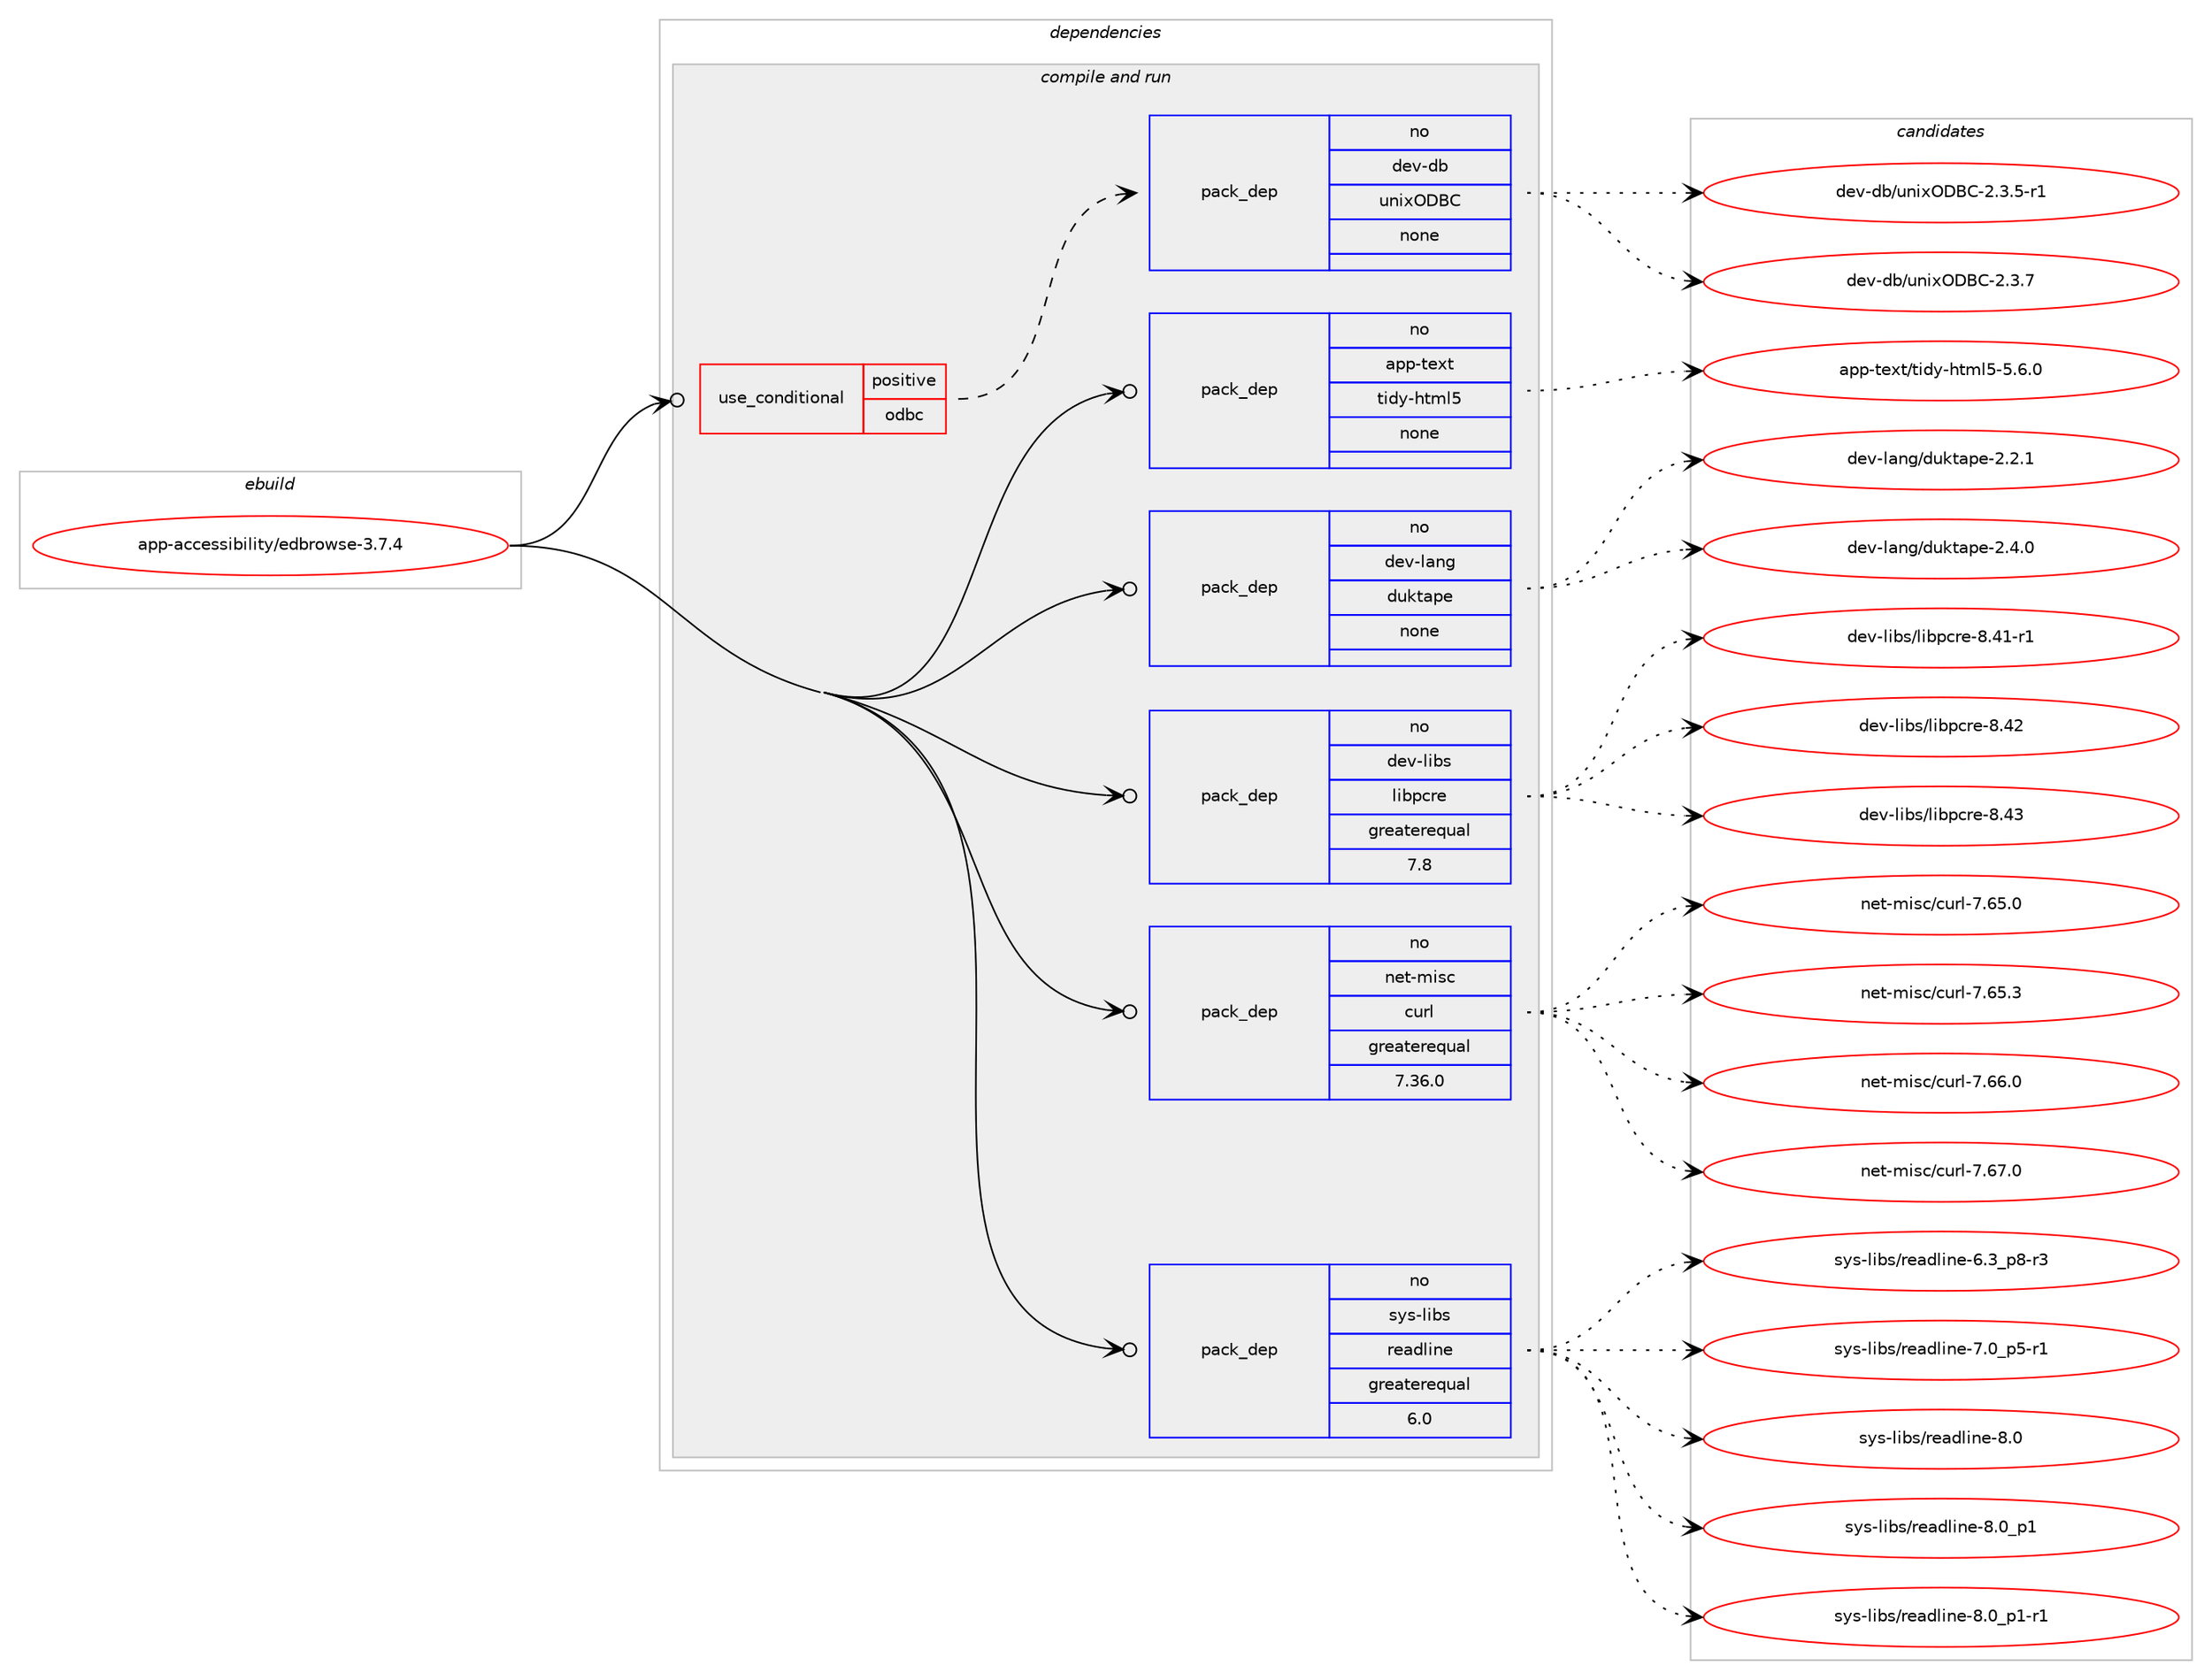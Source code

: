 digraph prolog {

# *************
# Graph options
# *************

newrank=true;
concentrate=true;
compound=true;
graph [rankdir=LR,fontname=Helvetica,fontsize=10,ranksep=1.5];#, ranksep=2.5, nodesep=0.2];
edge  [arrowhead=vee];
node  [fontname=Helvetica,fontsize=10];

# **********
# The ebuild
# **********

subgraph cluster_leftcol {
color=gray;
rank=same;
label=<<i>ebuild</i>>;
id [label="app-accessibility/edbrowse-3.7.4", color=red, width=4, href="../app-accessibility/edbrowse-3.7.4.svg"];
}

# ****************
# The dependencies
# ****************

subgraph cluster_midcol {
color=gray;
label=<<i>dependencies</i>>;
subgraph cluster_compile {
fillcolor="#eeeeee";
style=filled;
label=<<i>compile</i>>;
}
subgraph cluster_compileandrun {
fillcolor="#eeeeee";
style=filled;
label=<<i>compile and run</i>>;
subgraph cond110586 {
dependency464791 [label=<<TABLE BORDER="0" CELLBORDER="1" CELLSPACING="0" CELLPADDING="4"><TR><TD ROWSPAN="3" CELLPADDING="10">use_conditional</TD></TR><TR><TD>positive</TD></TR><TR><TD>odbc</TD></TR></TABLE>>, shape=none, color=red];
subgraph pack345759 {
dependency464792 [label=<<TABLE BORDER="0" CELLBORDER="1" CELLSPACING="0" CELLPADDING="4" WIDTH="220"><TR><TD ROWSPAN="6" CELLPADDING="30">pack_dep</TD></TR><TR><TD WIDTH="110">no</TD></TR><TR><TD>dev-db</TD></TR><TR><TD>unixODBC</TD></TR><TR><TD>none</TD></TR><TR><TD></TD></TR></TABLE>>, shape=none, color=blue];
}
dependency464791:e -> dependency464792:w [weight=20,style="dashed",arrowhead="vee"];
}
id:e -> dependency464791:w [weight=20,style="solid",arrowhead="odotvee"];
subgraph pack345760 {
dependency464793 [label=<<TABLE BORDER="0" CELLBORDER="1" CELLSPACING="0" CELLPADDING="4" WIDTH="220"><TR><TD ROWSPAN="6" CELLPADDING="30">pack_dep</TD></TR><TR><TD WIDTH="110">no</TD></TR><TR><TD>app-text</TD></TR><TR><TD>tidy-html5</TD></TR><TR><TD>none</TD></TR><TR><TD></TD></TR></TABLE>>, shape=none, color=blue];
}
id:e -> dependency464793:w [weight=20,style="solid",arrowhead="odotvee"];
subgraph pack345761 {
dependency464794 [label=<<TABLE BORDER="0" CELLBORDER="1" CELLSPACING="0" CELLPADDING="4" WIDTH="220"><TR><TD ROWSPAN="6" CELLPADDING="30">pack_dep</TD></TR><TR><TD WIDTH="110">no</TD></TR><TR><TD>dev-lang</TD></TR><TR><TD>duktape</TD></TR><TR><TD>none</TD></TR><TR><TD></TD></TR></TABLE>>, shape=none, color=blue];
}
id:e -> dependency464794:w [weight=20,style="solid",arrowhead="odotvee"];
subgraph pack345762 {
dependency464795 [label=<<TABLE BORDER="0" CELLBORDER="1" CELLSPACING="0" CELLPADDING="4" WIDTH="220"><TR><TD ROWSPAN="6" CELLPADDING="30">pack_dep</TD></TR><TR><TD WIDTH="110">no</TD></TR><TR><TD>dev-libs</TD></TR><TR><TD>libpcre</TD></TR><TR><TD>greaterequal</TD></TR><TR><TD>7.8</TD></TR></TABLE>>, shape=none, color=blue];
}
id:e -> dependency464795:w [weight=20,style="solid",arrowhead="odotvee"];
subgraph pack345763 {
dependency464796 [label=<<TABLE BORDER="0" CELLBORDER="1" CELLSPACING="0" CELLPADDING="4" WIDTH="220"><TR><TD ROWSPAN="6" CELLPADDING="30">pack_dep</TD></TR><TR><TD WIDTH="110">no</TD></TR><TR><TD>net-misc</TD></TR><TR><TD>curl</TD></TR><TR><TD>greaterequal</TD></TR><TR><TD>7.36.0</TD></TR></TABLE>>, shape=none, color=blue];
}
id:e -> dependency464796:w [weight=20,style="solid",arrowhead="odotvee"];
subgraph pack345764 {
dependency464797 [label=<<TABLE BORDER="0" CELLBORDER="1" CELLSPACING="0" CELLPADDING="4" WIDTH="220"><TR><TD ROWSPAN="6" CELLPADDING="30">pack_dep</TD></TR><TR><TD WIDTH="110">no</TD></TR><TR><TD>sys-libs</TD></TR><TR><TD>readline</TD></TR><TR><TD>greaterequal</TD></TR><TR><TD>6.0</TD></TR></TABLE>>, shape=none, color=blue];
}
id:e -> dependency464797:w [weight=20,style="solid",arrowhead="odotvee"];
}
subgraph cluster_run {
fillcolor="#eeeeee";
style=filled;
label=<<i>run</i>>;
}
}

# **************
# The candidates
# **************

subgraph cluster_choices {
rank=same;
color=gray;
label=<<i>candidates</i>>;

subgraph choice345759 {
color=black;
nodesep=1;
choice100101118451009847117110105120796866674550465146534511449 [label="dev-db/unixODBC-2.3.5-r1", color=red, width=4,href="../dev-db/unixODBC-2.3.5-r1.svg"];
choice10010111845100984711711010512079686667455046514655 [label="dev-db/unixODBC-2.3.7", color=red, width=4,href="../dev-db/unixODBC-2.3.7.svg"];
dependency464792:e -> choice100101118451009847117110105120796866674550465146534511449:w [style=dotted,weight="100"];
dependency464792:e -> choice10010111845100984711711010512079686667455046514655:w [style=dotted,weight="100"];
}
subgraph choice345760 {
color=black;
nodesep=1;
choice9711211245116101120116471161051001214510411610910853455346544648 [label="app-text/tidy-html5-5.6.0", color=red, width=4,href="../app-text/tidy-html5-5.6.0.svg"];
dependency464793:e -> choice9711211245116101120116471161051001214510411610910853455346544648:w [style=dotted,weight="100"];
}
subgraph choice345761 {
color=black;
nodesep=1;
choice10010111845108971101034710011710711697112101455046504649 [label="dev-lang/duktape-2.2.1", color=red, width=4,href="../dev-lang/duktape-2.2.1.svg"];
choice10010111845108971101034710011710711697112101455046524648 [label="dev-lang/duktape-2.4.0", color=red, width=4,href="../dev-lang/duktape-2.4.0.svg"];
dependency464794:e -> choice10010111845108971101034710011710711697112101455046504649:w [style=dotted,weight="100"];
dependency464794:e -> choice10010111845108971101034710011710711697112101455046524648:w [style=dotted,weight="100"];
}
subgraph choice345762 {
color=black;
nodesep=1;
choice100101118451081059811547108105981129911410145564652494511449 [label="dev-libs/libpcre-8.41-r1", color=red, width=4,href="../dev-libs/libpcre-8.41-r1.svg"];
choice10010111845108105981154710810598112991141014556465250 [label="dev-libs/libpcre-8.42", color=red, width=4,href="../dev-libs/libpcre-8.42.svg"];
choice10010111845108105981154710810598112991141014556465251 [label="dev-libs/libpcre-8.43", color=red, width=4,href="../dev-libs/libpcre-8.43.svg"];
dependency464795:e -> choice100101118451081059811547108105981129911410145564652494511449:w [style=dotted,weight="100"];
dependency464795:e -> choice10010111845108105981154710810598112991141014556465250:w [style=dotted,weight="100"];
dependency464795:e -> choice10010111845108105981154710810598112991141014556465251:w [style=dotted,weight="100"];
}
subgraph choice345763 {
color=black;
nodesep=1;
choice1101011164510910511599479911711410845554654534648 [label="net-misc/curl-7.65.0", color=red, width=4,href="../net-misc/curl-7.65.0.svg"];
choice1101011164510910511599479911711410845554654534651 [label="net-misc/curl-7.65.3", color=red, width=4,href="../net-misc/curl-7.65.3.svg"];
choice1101011164510910511599479911711410845554654544648 [label="net-misc/curl-7.66.0", color=red, width=4,href="../net-misc/curl-7.66.0.svg"];
choice1101011164510910511599479911711410845554654554648 [label="net-misc/curl-7.67.0", color=red, width=4,href="../net-misc/curl-7.67.0.svg"];
dependency464796:e -> choice1101011164510910511599479911711410845554654534648:w [style=dotted,weight="100"];
dependency464796:e -> choice1101011164510910511599479911711410845554654534651:w [style=dotted,weight="100"];
dependency464796:e -> choice1101011164510910511599479911711410845554654544648:w [style=dotted,weight="100"];
dependency464796:e -> choice1101011164510910511599479911711410845554654554648:w [style=dotted,weight="100"];
}
subgraph choice345764 {
color=black;
nodesep=1;
choice115121115451081059811547114101971001081051101014554465195112564511451 [label="sys-libs/readline-6.3_p8-r3", color=red, width=4,href="../sys-libs/readline-6.3_p8-r3.svg"];
choice115121115451081059811547114101971001081051101014555464895112534511449 [label="sys-libs/readline-7.0_p5-r1", color=red, width=4,href="../sys-libs/readline-7.0_p5-r1.svg"];
choice1151211154510810598115471141019710010810511010145564648 [label="sys-libs/readline-8.0", color=red, width=4,href="../sys-libs/readline-8.0.svg"];
choice11512111545108105981154711410197100108105110101455646489511249 [label="sys-libs/readline-8.0_p1", color=red, width=4,href="../sys-libs/readline-8.0_p1.svg"];
choice115121115451081059811547114101971001081051101014556464895112494511449 [label="sys-libs/readline-8.0_p1-r1", color=red, width=4,href="../sys-libs/readline-8.0_p1-r1.svg"];
dependency464797:e -> choice115121115451081059811547114101971001081051101014554465195112564511451:w [style=dotted,weight="100"];
dependency464797:e -> choice115121115451081059811547114101971001081051101014555464895112534511449:w [style=dotted,weight="100"];
dependency464797:e -> choice1151211154510810598115471141019710010810511010145564648:w [style=dotted,weight="100"];
dependency464797:e -> choice11512111545108105981154711410197100108105110101455646489511249:w [style=dotted,weight="100"];
dependency464797:e -> choice115121115451081059811547114101971001081051101014556464895112494511449:w [style=dotted,weight="100"];
}
}

}
